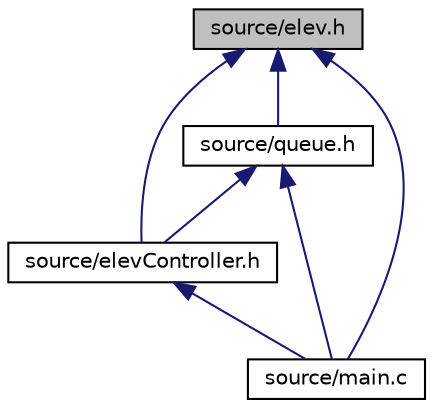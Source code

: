 digraph "source/elev.h"
{
  edge [fontname="Helvetica",fontsize="10",labelfontname="Helvetica",labelfontsize="10"];
  node [fontname="Helvetica",fontsize="10",shape=record];
  Node1 [label="source/elev.h",height=0.2,width=0.4,color="black", fillcolor="grey75", style="filled", fontcolor="black"];
  Node1 -> Node2 [dir="back",color="midnightblue",fontsize="10",style="solid"];
  Node2 [label="source/queue.h",height=0.2,width=0.4,color="black", fillcolor="white", style="filled",URL="$queue_8h.html",tooltip="Module for keeping track of tasks and modifying tasks. "];
  Node2 -> Node3 [dir="back",color="midnightblue",fontsize="10",style="solid"];
  Node3 [label="source/elevController.h",height=0.2,width=0.4,color="black", fillcolor="white", style="filled",URL="$elevController_8h.html",tooltip="Module for initializing the elevator. "];
  Node3 -> Node4 [dir="back",color="midnightblue",fontsize="10",style="solid"];
  Node4 [label="source/main.c",height=0.2,width=0.4,color="black", fillcolor="white", style="filled",URL="$main_8c.html",tooltip="main "];
  Node2 -> Node4 [dir="back",color="midnightblue",fontsize="10",style="solid"];
  Node1 -> Node3 [dir="back",color="midnightblue",fontsize="10",style="solid"];
  Node1 -> Node4 [dir="back",color="midnightblue",fontsize="10",style="solid"];
}
